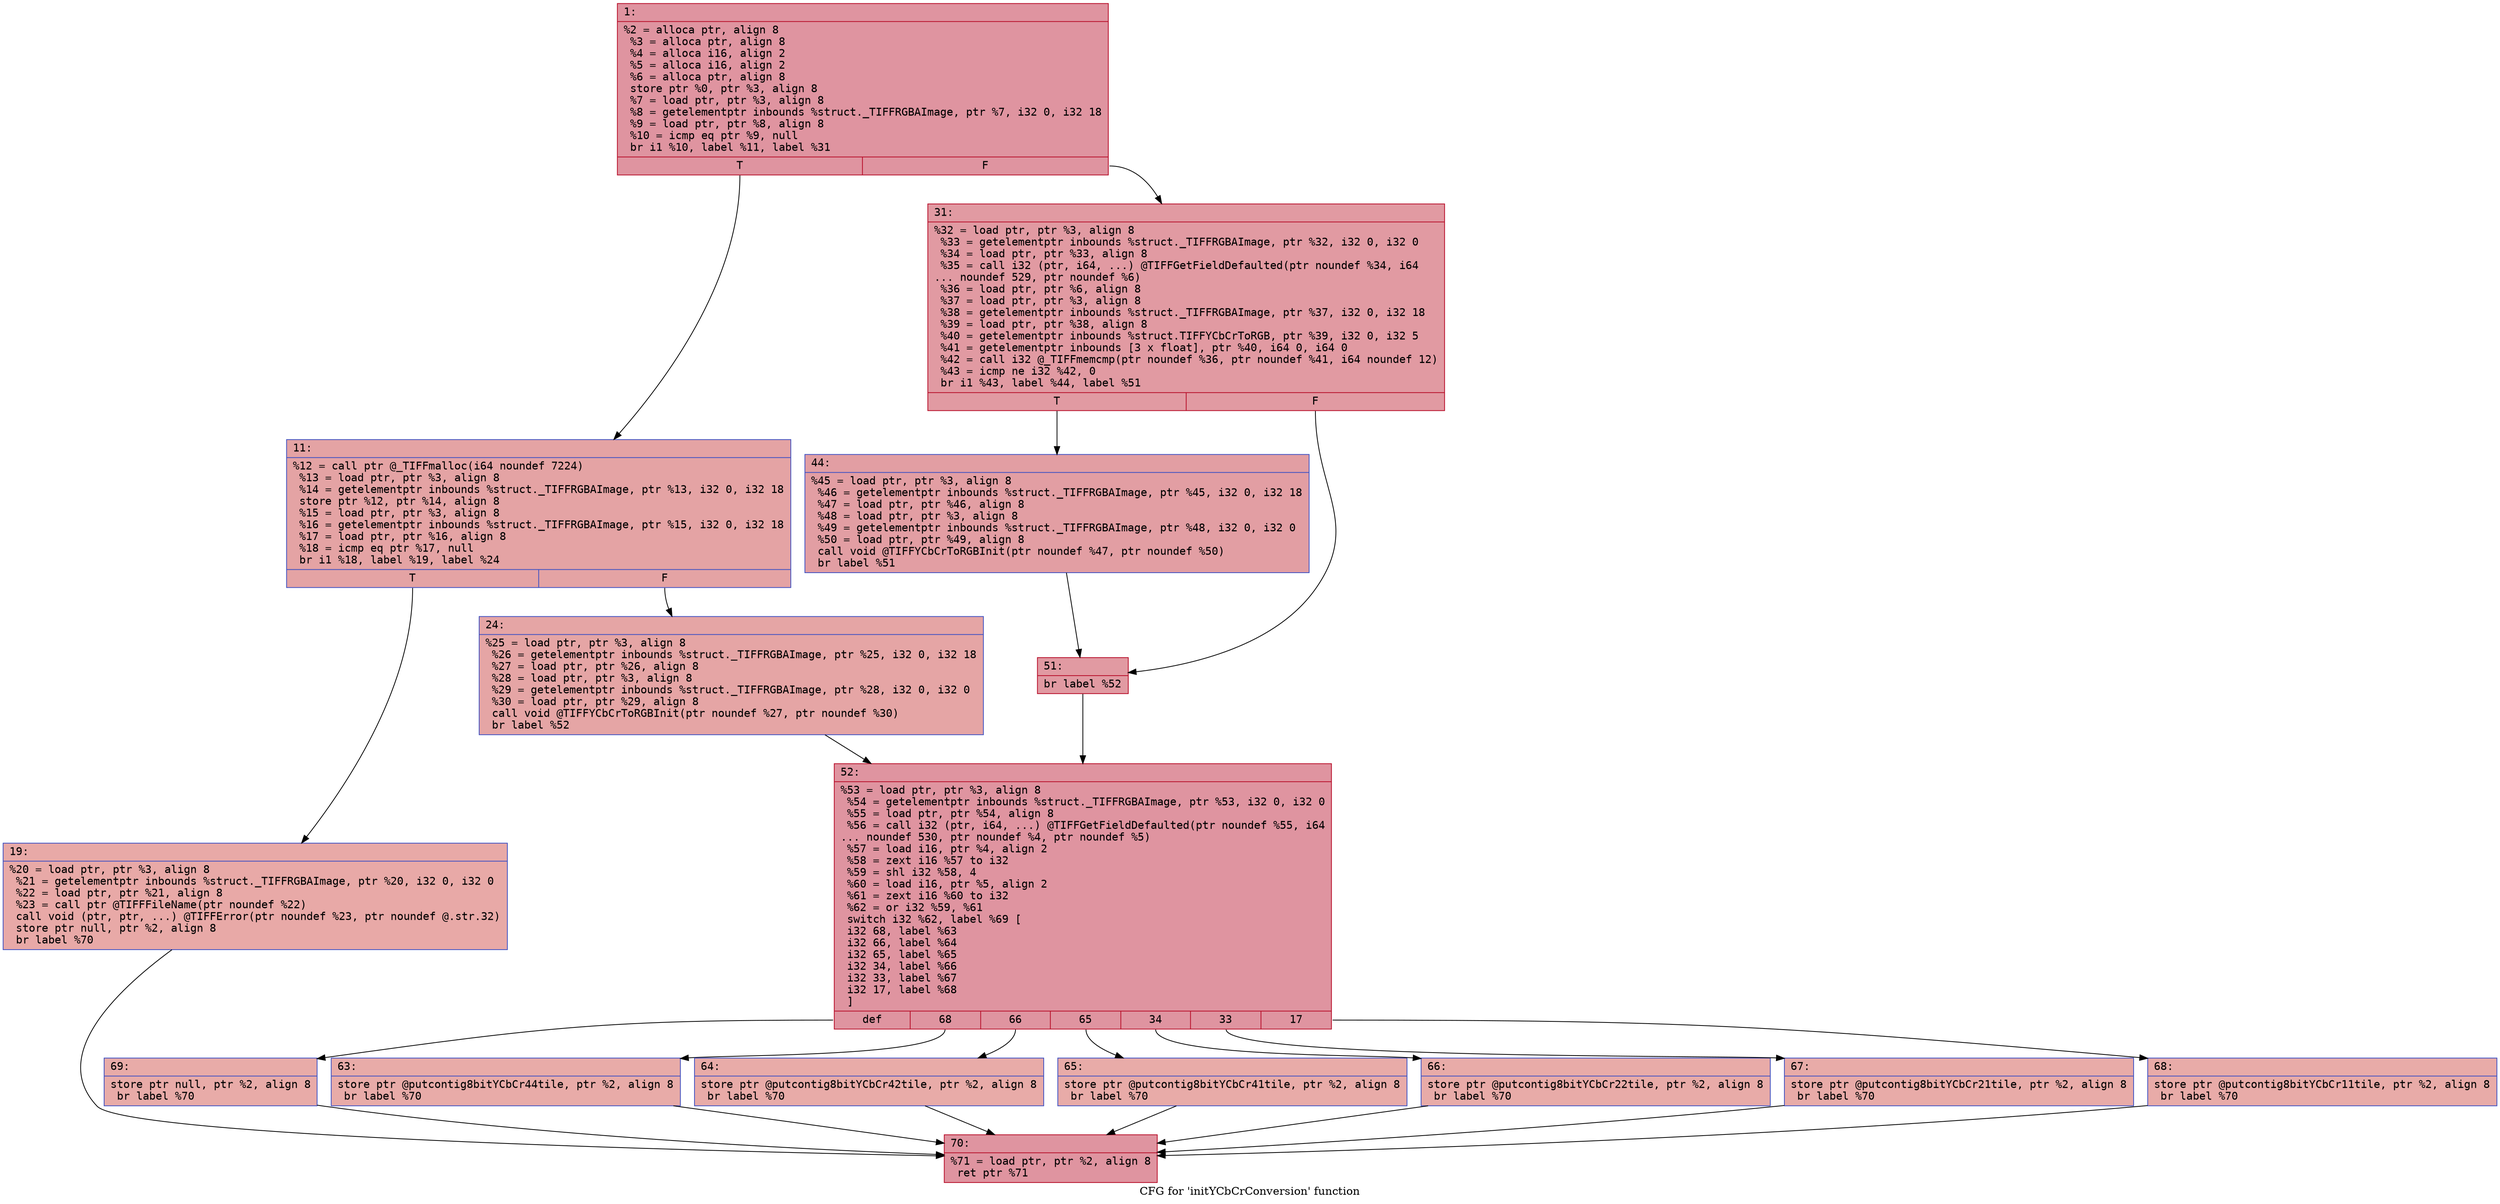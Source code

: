 digraph "CFG for 'initYCbCrConversion' function" {
	label="CFG for 'initYCbCrConversion' function";

	Node0x600002a24550 [shape=record,color="#b70d28ff", style=filled, fillcolor="#b70d2870" fontname="Courier",label="{1:\l|  %2 = alloca ptr, align 8\l  %3 = alloca ptr, align 8\l  %4 = alloca i16, align 2\l  %5 = alloca i16, align 2\l  %6 = alloca ptr, align 8\l  store ptr %0, ptr %3, align 8\l  %7 = load ptr, ptr %3, align 8\l  %8 = getelementptr inbounds %struct._TIFFRGBAImage, ptr %7, i32 0, i32 18\l  %9 = load ptr, ptr %8, align 8\l  %10 = icmp eq ptr %9, null\l  br i1 %10, label %11, label %31\l|{<s0>T|<s1>F}}"];
	Node0x600002a24550:s0 -> Node0x600002a245a0[tooltip="1 -> 11\nProbability 37.50%" ];
	Node0x600002a24550:s1 -> Node0x600002a24690[tooltip="1 -> 31\nProbability 62.50%" ];
	Node0x600002a245a0 [shape=record,color="#3d50c3ff", style=filled, fillcolor="#c32e3170" fontname="Courier",label="{11:\l|  %12 = call ptr @_TIFFmalloc(i64 noundef 7224)\l  %13 = load ptr, ptr %3, align 8\l  %14 = getelementptr inbounds %struct._TIFFRGBAImage, ptr %13, i32 0, i32 18\l  store ptr %12, ptr %14, align 8\l  %15 = load ptr, ptr %3, align 8\l  %16 = getelementptr inbounds %struct._TIFFRGBAImage, ptr %15, i32 0, i32 18\l  %17 = load ptr, ptr %16, align 8\l  %18 = icmp eq ptr %17, null\l  br i1 %18, label %19, label %24\l|{<s0>T|<s1>F}}"];
	Node0x600002a245a0:s0 -> Node0x600002a245f0[tooltip="11 -> 19\nProbability 37.50%" ];
	Node0x600002a245a0:s1 -> Node0x600002a24640[tooltip="11 -> 24\nProbability 62.50%" ];
	Node0x600002a245f0 [shape=record,color="#3d50c3ff", style=filled, fillcolor="#ca3b3770" fontname="Courier",label="{19:\l|  %20 = load ptr, ptr %3, align 8\l  %21 = getelementptr inbounds %struct._TIFFRGBAImage, ptr %20, i32 0, i32 0\l  %22 = load ptr, ptr %21, align 8\l  %23 = call ptr @TIFFFileName(ptr noundef %22)\l  call void (ptr, ptr, ...) @TIFFError(ptr noundef %23, ptr noundef @.str.32)\l  store ptr null, ptr %2, align 8\l  br label %70\l}"];
	Node0x600002a245f0 -> Node0x600002a24a00[tooltip="19 -> 70\nProbability 100.00%" ];
	Node0x600002a24640 [shape=record,color="#3d50c3ff", style=filled, fillcolor="#c5333470" fontname="Courier",label="{24:\l|  %25 = load ptr, ptr %3, align 8\l  %26 = getelementptr inbounds %struct._TIFFRGBAImage, ptr %25, i32 0, i32 18\l  %27 = load ptr, ptr %26, align 8\l  %28 = load ptr, ptr %3, align 8\l  %29 = getelementptr inbounds %struct._TIFFRGBAImage, ptr %28, i32 0, i32 0\l  %30 = load ptr, ptr %29, align 8\l  call void @TIFFYCbCrToRGBInit(ptr noundef %27, ptr noundef %30)\l  br label %52\l}"];
	Node0x600002a24640 -> Node0x600002a24780[tooltip="24 -> 52\nProbability 100.00%" ];
	Node0x600002a24690 [shape=record,color="#b70d28ff", style=filled, fillcolor="#bb1b2c70" fontname="Courier",label="{31:\l|  %32 = load ptr, ptr %3, align 8\l  %33 = getelementptr inbounds %struct._TIFFRGBAImage, ptr %32, i32 0, i32 0\l  %34 = load ptr, ptr %33, align 8\l  %35 = call i32 (ptr, i64, ...) @TIFFGetFieldDefaulted(ptr noundef %34, i64\l... noundef 529, ptr noundef %6)\l  %36 = load ptr, ptr %6, align 8\l  %37 = load ptr, ptr %3, align 8\l  %38 = getelementptr inbounds %struct._TIFFRGBAImage, ptr %37, i32 0, i32 18\l  %39 = load ptr, ptr %38, align 8\l  %40 = getelementptr inbounds %struct.TIFFYCbCrToRGB, ptr %39, i32 0, i32 5\l  %41 = getelementptr inbounds [3 x float], ptr %40, i64 0, i64 0\l  %42 = call i32 @_TIFFmemcmp(ptr noundef %36, ptr noundef %41, i64 noundef 12)\l  %43 = icmp ne i32 %42, 0\l  br i1 %43, label %44, label %51\l|{<s0>T|<s1>F}}"];
	Node0x600002a24690:s0 -> Node0x600002a246e0[tooltip="31 -> 44\nProbability 62.50%" ];
	Node0x600002a24690:s1 -> Node0x600002a24730[tooltip="31 -> 51\nProbability 37.50%" ];
	Node0x600002a246e0 [shape=record,color="#3d50c3ff", style=filled, fillcolor="#be242e70" fontname="Courier",label="{44:\l|  %45 = load ptr, ptr %3, align 8\l  %46 = getelementptr inbounds %struct._TIFFRGBAImage, ptr %45, i32 0, i32 18\l  %47 = load ptr, ptr %46, align 8\l  %48 = load ptr, ptr %3, align 8\l  %49 = getelementptr inbounds %struct._TIFFRGBAImage, ptr %48, i32 0, i32 0\l  %50 = load ptr, ptr %49, align 8\l  call void @TIFFYCbCrToRGBInit(ptr noundef %47, ptr noundef %50)\l  br label %51\l}"];
	Node0x600002a246e0 -> Node0x600002a24730[tooltip="44 -> 51\nProbability 100.00%" ];
	Node0x600002a24730 [shape=record,color="#b70d28ff", style=filled, fillcolor="#bb1b2c70" fontname="Courier",label="{51:\l|  br label %52\l}"];
	Node0x600002a24730 -> Node0x600002a24780[tooltip="51 -> 52\nProbability 100.00%" ];
	Node0x600002a24780 [shape=record,color="#b70d28ff", style=filled, fillcolor="#b70d2870" fontname="Courier",label="{52:\l|  %53 = load ptr, ptr %3, align 8\l  %54 = getelementptr inbounds %struct._TIFFRGBAImage, ptr %53, i32 0, i32 0\l  %55 = load ptr, ptr %54, align 8\l  %56 = call i32 (ptr, i64, ...) @TIFFGetFieldDefaulted(ptr noundef %55, i64\l... noundef 530, ptr noundef %4, ptr noundef %5)\l  %57 = load i16, ptr %4, align 2\l  %58 = zext i16 %57 to i32\l  %59 = shl i32 %58, 4\l  %60 = load i16, ptr %5, align 2\l  %61 = zext i16 %60 to i32\l  %62 = or i32 %59, %61\l  switch i32 %62, label %69 [\l    i32 68, label %63\l    i32 66, label %64\l    i32 65, label %65\l    i32 34, label %66\l    i32 33, label %67\l    i32 17, label %68\l  ]\l|{<s0>def|<s1>68|<s2>66|<s3>65|<s4>34|<s5>33|<s6>17}}"];
	Node0x600002a24780:s0 -> Node0x600002a249b0[tooltip="52 -> 69\nProbability 14.29%" ];
	Node0x600002a24780:s1 -> Node0x600002a247d0[tooltip="52 -> 63\nProbability 14.29%" ];
	Node0x600002a24780:s2 -> Node0x600002a24820[tooltip="52 -> 64\nProbability 14.29%" ];
	Node0x600002a24780:s3 -> Node0x600002a24870[tooltip="52 -> 65\nProbability 14.29%" ];
	Node0x600002a24780:s4 -> Node0x600002a248c0[tooltip="52 -> 66\nProbability 14.29%" ];
	Node0x600002a24780:s5 -> Node0x600002a24910[tooltip="52 -> 67\nProbability 14.29%" ];
	Node0x600002a24780:s6 -> Node0x600002a24960[tooltip="52 -> 68\nProbability 14.29%" ];
	Node0x600002a247d0 [shape=record,color="#3d50c3ff", style=filled, fillcolor="#cc403a70" fontname="Courier",label="{63:\l|  store ptr @putcontig8bitYCbCr44tile, ptr %2, align 8\l  br label %70\l}"];
	Node0x600002a247d0 -> Node0x600002a24a00[tooltip="63 -> 70\nProbability 100.00%" ];
	Node0x600002a24820 [shape=record,color="#3d50c3ff", style=filled, fillcolor="#cc403a70" fontname="Courier",label="{64:\l|  store ptr @putcontig8bitYCbCr42tile, ptr %2, align 8\l  br label %70\l}"];
	Node0x600002a24820 -> Node0x600002a24a00[tooltip="64 -> 70\nProbability 100.00%" ];
	Node0x600002a24870 [shape=record,color="#3d50c3ff", style=filled, fillcolor="#cc403a70" fontname="Courier",label="{65:\l|  store ptr @putcontig8bitYCbCr41tile, ptr %2, align 8\l  br label %70\l}"];
	Node0x600002a24870 -> Node0x600002a24a00[tooltip="65 -> 70\nProbability 100.00%" ];
	Node0x600002a248c0 [shape=record,color="#3d50c3ff", style=filled, fillcolor="#cc403a70" fontname="Courier",label="{66:\l|  store ptr @putcontig8bitYCbCr22tile, ptr %2, align 8\l  br label %70\l}"];
	Node0x600002a248c0 -> Node0x600002a24a00[tooltip="66 -> 70\nProbability 100.00%" ];
	Node0x600002a24910 [shape=record,color="#3d50c3ff", style=filled, fillcolor="#cc403a70" fontname="Courier",label="{67:\l|  store ptr @putcontig8bitYCbCr21tile, ptr %2, align 8\l  br label %70\l}"];
	Node0x600002a24910 -> Node0x600002a24a00[tooltip="67 -> 70\nProbability 100.00%" ];
	Node0x600002a24960 [shape=record,color="#3d50c3ff", style=filled, fillcolor="#cc403a70" fontname="Courier",label="{68:\l|  store ptr @putcontig8bitYCbCr11tile, ptr %2, align 8\l  br label %70\l}"];
	Node0x600002a24960 -> Node0x600002a24a00[tooltip="68 -> 70\nProbability 100.00%" ];
	Node0x600002a249b0 [shape=record,color="#3d50c3ff", style=filled, fillcolor="#cc403a70" fontname="Courier",label="{69:\l|  store ptr null, ptr %2, align 8\l  br label %70\l}"];
	Node0x600002a249b0 -> Node0x600002a24a00[tooltip="69 -> 70\nProbability 100.00%" ];
	Node0x600002a24a00 [shape=record,color="#b70d28ff", style=filled, fillcolor="#b70d2870" fontname="Courier",label="{70:\l|  %71 = load ptr, ptr %2, align 8\l  ret ptr %71\l}"];
}
